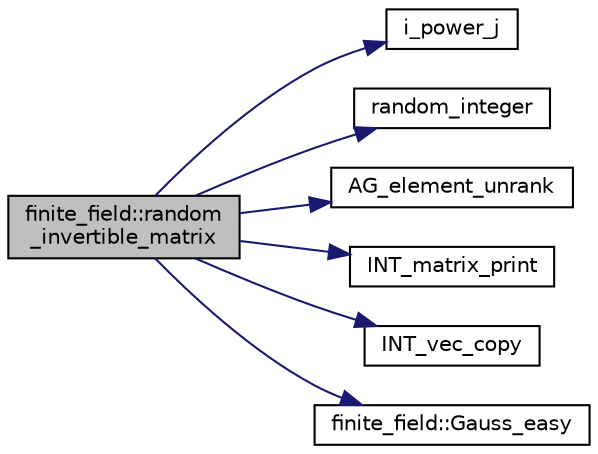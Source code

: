 digraph "finite_field::random_invertible_matrix"
{
  edge [fontname="Helvetica",fontsize="10",labelfontname="Helvetica",labelfontsize="10"];
  node [fontname="Helvetica",fontsize="10",shape=record];
  rankdir="LR";
  Node17160 [label="finite_field::random\l_invertible_matrix",height=0.2,width=0.4,color="black", fillcolor="grey75", style="filled", fontcolor="black"];
  Node17160 -> Node17161 [color="midnightblue",fontsize="10",style="solid",fontname="Helvetica"];
  Node17161 [label="i_power_j",height=0.2,width=0.4,color="black", fillcolor="white", style="filled",URL="$de/dc5/algebra__and__number__theory_8h.html#a39b321523e8957d701618bb5cac542b5"];
  Node17160 -> Node17162 [color="midnightblue",fontsize="10",style="solid",fontname="Helvetica"];
  Node17162 [label="random_integer",height=0.2,width=0.4,color="black", fillcolor="white", style="filled",URL="$d5/db4/io__and__os_8h.html#a509937846575424b1c8863e1bb96a766"];
  Node17160 -> Node17163 [color="midnightblue",fontsize="10",style="solid",fontname="Helvetica"];
  Node17163 [label="AG_element_unrank",height=0.2,width=0.4,color="black", fillcolor="white", style="filled",URL="$d4/d67/geometry_8h.html#a4a33b86c87b2879b97cfa1327abe2885"];
  Node17160 -> Node17164 [color="midnightblue",fontsize="10",style="solid",fontname="Helvetica"];
  Node17164 [label="INT_matrix_print",height=0.2,width=0.4,color="black", fillcolor="white", style="filled",URL="$d5/db4/io__and__os_8h.html#afd4180a24bef3a2b584668a4eaf607ff"];
  Node17160 -> Node17165 [color="midnightblue",fontsize="10",style="solid",fontname="Helvetica"];
  Node17165 [label="INT_vec_copy",height=0.2,width=0.4,color="black", fillcolor="white", style="filled",URL="$df/dbf/sajeeb_8_c.html#ac2d875e27e009af6ec04d17254d11075"];
  Node17160 -> Node17166 [color="midnightblue",fontsize="10",style="solid",fontname="Helvetica"];
  Node17166 [label="finite_field::Gauss_easy",height=0.2,width=0.4,color="black", fillcolor="white", style="filled",URL="$df/d5a/classfinite__field.html#a32761bf6c4a41f24b7193352127db8e7"];
}
